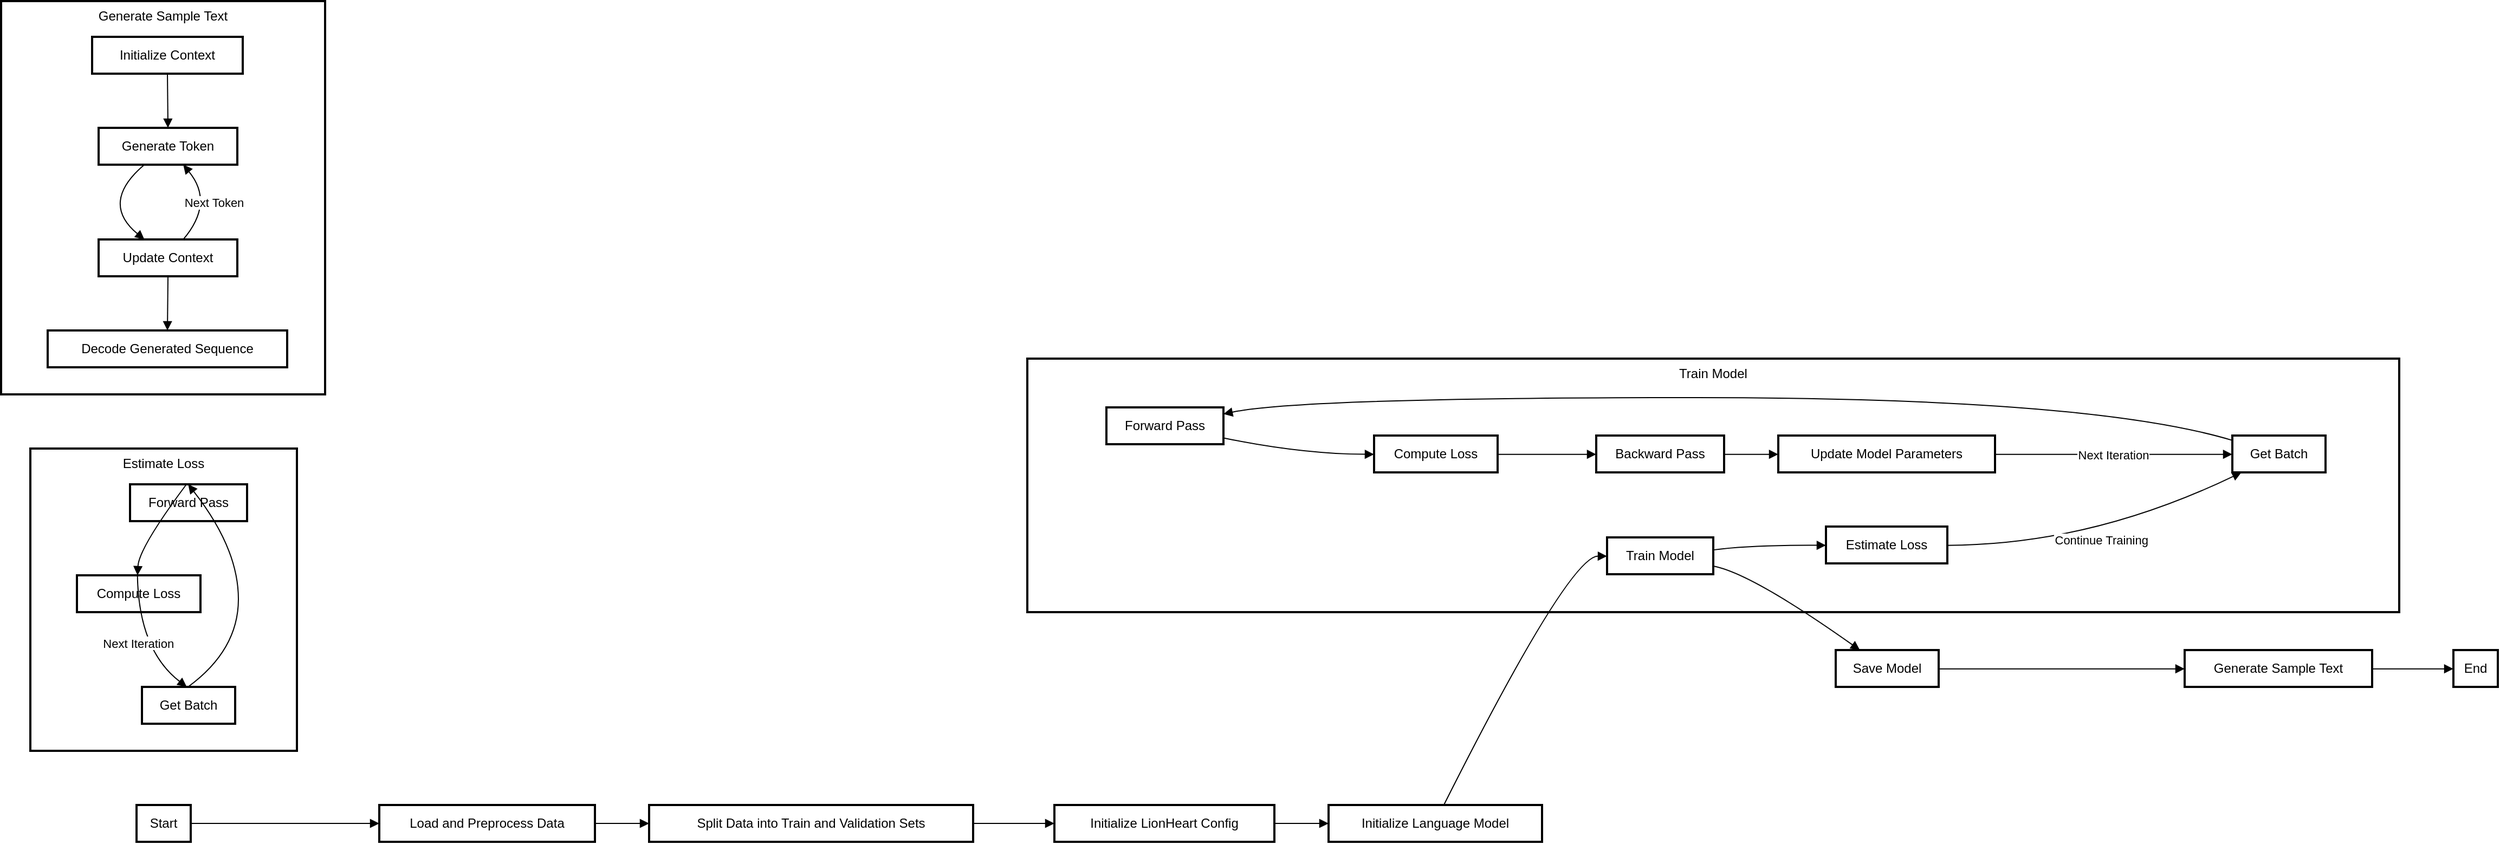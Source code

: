 <mxfile version="24.6.1" type="device" pages="3">
  <diagram id="2KWoJs11sjGpFvYaniT2" name="tiny_llm_trainer">
    <mxGraphModel dx="1420" dy="840" grid="1" gridSize="10" guides="1" tooltips="1" connect="1" arrows="1" fold="1" page="1" pageScale="1" pageWidth="100" pageHeight="100" math="0" shadow="0">
      <root>
        <mxCell id="0" />
        <mxCell id="1" parent="0" />
        <mxCell id="wBBZ4UBOatjyjH86mCXS-1" value="Generate Sample Text" style="whiteSpace=wrap;strokeWidth=2;verticalAlign=top;" vertex="1" parent="1">
          <mxGeometry x="20" y="20" width="299" height="363" as="geometry" />
        </mxCell>
        <mxCell id="wBBZ4UBOatjyjH86mCXS-2" value="Generate Token" style="whiteSpace=wrap;strokeWidth=2;" vertex="1" parent="wBBZ4UBOatjyjH86mCXS-1">
          <mxGeometry x="90" y="117" width="128" height="34" as="geometry" />
        </mxCell>
        <mxCell id="wBBZ4UBOatjyjH86mCXS-3" value="Initialize Context" style="whiteSpace=wrap;strokeWidth=2;" vertex="1" parent="wBBZ4UBOatjyjH86mCXS-1">
          <mxGeometry x="84" y="33" width="139" height="34" as="geometry" />
        </mxCell>
        <mxCell id="wBBZ4UBOatjyjH86mCXS-4" value="Update Context" style="whiteSpace=wrap;strokeWidth=2;" vertex="1" parent="wBBZ4UBOatjyjH86mCXS-1">
          <mxGeometry x="90" y="220" width="128" height="34" as="geometry" />
        </mxCell>
        <mxCell id="wBBZ4UBOatjyjH86mCXS-5" value="Decode Generated Sequence" style="whiteSpace=wrap;strokeWidth=2;" vertex="1" parent="wBBZ4UBOatjyjH86mCXS-1">
          <mxGeometry x="43" y="304" width="221" height="34" as="geometry" />
        </mxCell>
        <mxCell id="wBBZ4UBOatjyjH86mCXS-6" value="" style="curved=1;startArrow=none;endArrow=block;exitX=0.5;exitY=1;entryX=0.5;entryY=0;rounded=0;" edge="1" parent="wBBZ4UBOatjyjH86mCXS-1" source="wBBZ4UBOatjyjH86mCXS-3" target="wBBZ4UBOatjyjH86mCXS-2">
          <mxGeometry relative="1" as="geometry">
            <Array as="points" />
          </mxGeometry>
        </mxCell>
        <mxCell id="wBBZ4UBOatjyjH86mCXS-7" value="" style="curved=1;startArrow=none;endArrow=block;exitX=0.33;exitY=1;entryX=0.33;entryY=0;rounded=0;" edge="1" parent="wBBZ4UBOatjyjH86mCXS-1" source="wBBZ4UBOatjyjH86mCXS-2" target="wBBZ4UBOatjyjH86mCXS-4">
          <mxGeometry relative="1" as="geometry">
            <Array as="points">
              <mxPoint x="91" y="186" />
            </Array>
          </mxGeometry>
        </mxCell>
        <mxCell id="wBBZ4UBOatjyjH86mCXS-8" value="Next Token" style="curved=1;startArrow=none;endArrow=block;exitX=0.61;exitY=0;entryX=0.61;entryY=1;rounded=0;" edge="1" parent="wBBZ4UBOatjyjH86mCXS-1" source="wBBZ4UBOatjyjH86mCXS-4" target="wBBZ4UBOatjyjH86mCXS-2">
          <mxGeometry relative="1" as="geometry">
            <Array as="points">
              <mxPoint x="197" y="186" />
            </Array>
          </mxGeometry>
        </mxCell>
        <mxCell id="wBBZ4UBOatjyjH86mCXS-9" value="" style="curved=1;startArrow=none;endArrow=block;exitX=0.5;exitY=1;entryX=0.5;entryY=0;rounded=0;" edge="1" parent="wBBZ4UBOatjyjH86mCXS-1" source="wBBZ4UBOatjyjH86mCXS-4" target="wBBZ4UBOatjyjH86mCXS-5">
          <mxGeometry relative="1" as="geometry">
            <Array as="points" />
          </mxGeometry>
        </mxCell>
        <mxCell id="wBBZ4UBOatjyjH86mCXS-10" value="Estimate Loss" style="whiteSpace=wrap;strokeWidth=2;verticalAlign=top;" vertex="1" parent="1">
          <mxGeometry x="47" y="433" width="246" height="279" as="geometry" />
        </mxCell>
        <mxCell id="wBBZ4UBOatjyjH86mCXS-11" value="Forward Pass" style="whiteSpace=wrap;strokeWidth=2;" vertex="1" parent="wBBZ4UBOatjyjH86mCXS-10">
          <mxGeometry x="92" y="33" width="108" height="34" as="geometry" />
        </mxCell>
        <mxCell id="wBBZ4UBOatjyjH86mCXS-12" value="Get Batch" style="whiteSpace=wrap;strokeWidth=2;" vertex="1" parent="wBBZ4UBOatjyjH86mCXS-10">
          <mxGeometry x="103" y="220" width="86" height="34" as="geometry" />
        </mxCell>
        <mxCell id="wBBZ4UBOatjyjH86mCXS-13" value="Compute Loss" style="whiteSpace=wrap;strokeWidth=2;" vertex="1" parent="wBBZ4UBOatjyjH86mCXS-10">
          <mxGeometry x="43" y="117" width="114" height="34" as="geometry" />
        </mxCell>
        <mxCell id="wBBZ4UBOatjyjH86mCXS-14" value="" style="curved=1;startArrow=none;endArrow=block;exitX=0.36;exitY=-12.15;entryX=0.42;entryY=-11.15;rounded=0;" edge="1" parent="wBBZ4UBOatjyjH86mCXS-10" source="wBBZ4UBOatjyjH86mCXS-12" target="wBBZ4UBOatjyjH86mCXS-11">
          <mxGeometry relative="1" as="geometry">
            <Array as="points">
              <mxPoint x="192" y="186" />
              <mxPoint x="192" y="92" />
            </Array>
          </mxGeometry>
        </mxCell>
        <mxCell id="wBBZ4UBOatjyjH86mCXS-15" value="" style="curved=1;startArrow=none;endArrow=block;exitX=0.08;exitY=-11.15;entryX=0.26;entryY=-12.15;rounded=0;" edge="1" parent="wBBZ4UBOatjyjH86mCXS-10" source="wBBZ4UBOatjyjH86mCXS-11" target="wBBZ4UBOatjyjH86mCXS-13">
          <mxGeometry relative="1" as="geometry">
            <Array as="points">
              <mxPoint x="100" y="92" />
            </Array>
          </mxGeometry>
        </mxCell>
        <mxCell id="wBBZ4UBOatjyjH86mCXS-16" value="Next Iteration" style="curved=1;startArrow=none;endArrow=block;exitX=0.26;exitY=-11.15;entryX=0.01;entryY=-12.15;rounded=0;" edge="1" parent="wBBZ4UBOatjyjH86mCXS-10" source="wBBZ4UBOatjyjH86mCXS-13" target="wBBZ4UBOatjyjH86mCXS-12">
          <mxGeometry relative="1" as="geometry">
            <Array as="points">
              <mxPoint x="100" y="186" />
            </Array>
          </mxGeometry>
        </mxCell>
        <mxCell id="wBBZ4UBOatjyjH86mCXS-17" value="Train Model" style="whiteSpace=wrap;strokeWidth=2;verticalAlign=top;" vertex="1" parent="1">
          <mxGeometry x="967" y="350" width="1266" height="234" as="geometry" />
        </mxCell>
        <mxCell id="wBBZ4UBOatjyjH86mCXS-18" value="Forward Pass" style="whiteSpace=wrap;strokeWidth=2;" vertex="1" parent="1">
          <mxGeometry x="1040" y="395" width="108" height="34" as="geometry" />
        </mxCell>
        <mxCell id="wBBZ4UBOatjyjH86mCXS-19" value="Get Batch" style="whiteSpace=wrap;strokeWidth=2;" vertex="1" parent="1">
          <mxGeometry x="2079" y="421" width="86" height="34" as="geometry" />
        </mxCell>
        <mxCell id="wBBZ4UBOatjyjH86mCXS-20" value="Compute Loss" style="whiteSpace=wrap;strokeWidth=2;" vertex="1" parent="1">
          <mxGeometry x="1287" y="421" width="114" height="34" as="geometry" />
        </mxCell>
        <mxCell id="wBBZ4UBOatjyjH86mCXS-21" value="Backward Pass" style="whiteSpace=wrap;strokeWidth=2;" vertex="1" parent="1">
          <mxGeometry x="1492" y="421" width="118" height="34" as="geometry" />
        </mxCell>
        <mxCell id="wBBZ4UBOatjyjH86mCXS-22" value="Update Model Parameters" style="whiteSpace=wrap;strokeWidth=2;" vertex="1" parent="1">
          <mxGeometry x="1660" y="421" width="200" height="34" as="geometry" />
        </mxCell>
        <mxCell id="wBBZ4UBOatjyjH86mCXS-23" value="Estimate Loss" style="whiteSpace=wrap;strokeWidth=2;" vertex="1" parent="1">
          <mxGeometry x="1704" y="505" width="112" height="34" as="geometry" />
        </mxCell>
        <mxCell id="wBBZ4UBOatjyjH86mCXS-24" value="Train Model" style="whiteSpace=wrap;strokeWidth=2;" vertex="1" parent="1">
          <mxGeometry x="1502" y="515" width="98" height="34" as="geometry" />
        </mxCell>
        <mxCell id="wBBZ4UBOatjyjH86mCXS-25" value="Start" style="whiteSpace=wrap;strokeWidth=2;" vertex="1" parent="1">
          <mxGeometry x="145" y="762" width="50" height="34" as="geometry" />
        </mxCell>
        <mxCell id="wBBZ4UBOatjyjH86mCXS-26" value="Load and Preprocess Data" style="whiteSpace=wrap;strokeWidth=2;" vertex="1" parent="1">
          <mxGeometry x="369" y="762" width="199" height="34" as="geometry" />
        </mxCell>
        <mxCell id="wBBZ4UBOatjyjH86mCXS-27" value="Split Data into Train and Validation Sets" style="whiteSpace=wrap;strokeWidth=2;" vertex="1" parent="1">
          <mxGeometry x="618" y="762" width="299" height="34" as="geometry" />
        </mxCell>
        <mxCell id="wBBZ4UBOatjyjH86mCXS-28" value="Initialize LionHeart Config" style="whiteSpace=wrap;strokeWidth=2;" vertex="1" parent="1">
          <mxGeometry x="992" y="762" width="203" height="34" as="geometry" />
        </mxCell>
        <mxCell id="wBBZ4UBOatjyjH86mCXS-29" value="Initialize Language Model" style="whiteSpace=wrap;strokeWidth=2;" vertex="1" parent="1">
          <mxGeometry x="1245" y="762" width="197" height="34" as="geometry" />
        </mxCell>
        <mxCell id="wBBZ4UBOatjyjH86mCXS-30" value="Save Model" style="whiteSpace=wrap;strokeWidth=2;" vertex="1" parent="1">
          <mxGeometry x="1713" y="619" width="95" height="34" as="geometry" />
        </mxCell>
        <mxCell id="wBBZ4UBOatjyjH86mCXS-31" value="Generate Sample Text" style="whiteSpace=wrap;strokeWidth=2;" vertex="1" parent="1">
          <mxGeometry x="2035" y="619" width="173" height="34" as="geometry" />
        </mxCell>
        <mxCell id="wBBZ4UBOatjyjH86mCXS-32" value="End" style="whiteSpace=wrap;strokeWidth=2;" vertex="1" parent="1">
          <mxGeometry x="2283" y="619" width="41" height="34" as="geometry" />
        </mxCell>
        <mxCell id="wBBZ4UBOatjyjH86mCXS-33" value="" style="curved=1;startArrow=none;endArrow=block;exitX=0.99;exitY=0.5;entryX=0;entryY=0.5;rounded=0;" edge="1" parent="1" source="wBBZ4UBOatjyjH86mCXS-25" target="wBBZ4UBOatjyjH86mCXS-26">
          <mxGeometry relative="1" as="geometry">
            <Array as="points" />
          </mxGeometry>
        </mxCell>
        <mxCell id="wBBZ4UBOatjyjH86mCXS-34" value="" style="curved=1;startArrow=none;endArrow=block;exitX=1;exitY=0.5;entryX=0;entryY=0.5;rounded=0;" edge="1" parent="1" source="wBBZ4UBOatjyjH86mCXS-26" target="wBBZ4UBOatjyjH86mCXS-27">
          <mxGeometry relative="1" as="geometry">
            <Array as="points" />
          </mxGeometry>
        </mxCell>
        <mxCell id="wBBZ4UBOatjyjH86mCXS-35" value="" style="curved=1;startArrow=none;endArrow=block;exitX=1;exitY=0.5;entryX=0;entryY=0.5;rounded=0;" edge="1" parent="1" source="wBBZ4UBOatjyjH86mCXS-27" target="wBBZ4UBOatjyjH86mCXS-28">
          <mxGeometry relative="1" as="geometry">
            <Array as="points" />
          </mxGeometry>
        </mxCell>
        <mxCell id="wBBZ4UBOatjyjH86mCXS-36" value="" style="curved=1;startArrow=none;endArrow=block;exitX=1;exitY=0.5;entryX=0;entryY=0.5;rounded=0;" edge="1" parent="1" source="wBBZ4UBOatjyjH86mCXS-28" target="wBBZ4UBOatjyjH86mCXS-29">
          <mxGeometry relative="1" as="geometry">
            <Array as="points" />
          </mxGeometry>
        </mxCell>
        <mxCell id="wBBZ4UBOatjyjH86mCXS-37" value="" style="curved=1;startArrow=none;endArrow=block;exitX=0.54;exitY=0;entryX=0;entryY=0.51;rounded=0;" edge="1" parent="1" source="wBBZ4UBOatjyjH86mCXS-29" target="wBBZ4UBOatjyjH86mCXS-24">
          <mxGeometry relative="1" as="geometry">
            <Array as="points">
              <mxPoint x="1467" y="532" />
            </Array>
          </mxGeometry>
        </mxCell>
        <mxCell id="wBBZ4UBOatjyjH86mCXS-38" value="" style="curved=1;startArrow=none;endArrow=block;exitX=1;exitY=0.78;entryX=0.24;entryY=0.01;rounded=0;" edge="1" parent="1" source="wBBZ4UBOatjyjH86mCXS-24" target="wBBZ4UBOatjyjH86mCXS-30">
          <mxGeometry relative="1" as="geometry">
            <Array as="points">
              <mxPoint x="1635" y="548" />
            </Array>
          </mxGeometry>
        </mxCell>
        <mxCell id="wBBZ4UBOatjyjH86mCXS-39" value="" style="curved=1;startArrow=none;endArrow=block;exitX=0.99;exitY=0.51;entryX=0;entryY=0.51;rounded=0;" edge="1" parent="1" source="wBBZ4UBOatjyjH86mCXS-30" target="wBBZ4UBOatjyjH86mCXS-31">
          <mxGeometry relative="1" as="geometry">
            <Array as="points" />
          </mxGeometry>
        </mxCell>
        <mxCell id="wBBZ4UBOatjyjH86mCXS-40" value="" style="curved=1;startArrow=none;endArrow=block;exitX=1;exitY=0.51;entryX=0.01;entryY=0.51;rounded=0;" edge="1" parent="1" source="wBBZ4UBOatjyjH86mCXS-31" target="wBBZ4UBOatjyjH86mCXS-32">
          <mxGeometry relative="1" as="geometry">
            <Array as="points" />
          </mxGeometry>
        </mxCell>
        <mxCell id="wBBZ4UBOatjyjH86mCXS-41" value="" style="curved=1;startArrow=none;endArrow=block;exitX=0;exitY=0.13;entryX=1;entryY=0.18;rounded=0;" edge="1" parent="1" source="wBBZ4UBOatjyjH86mCXS-19" target="wBBZ4UBOatjyjH86mCXS-18">
          <mxGeometry relative="1" as="geometry">
            <Array as="points">
              <mxPoint x="1948" y="386" />
              <mxPoint x="1220" y="386" />
            </Array>
          </mxGeometry>
        </mxCell>
        <mxCell id="wBBZ4UBOatjyjH86mCXS-42" value="" style="curved=1;startArrow=none;endArrow=block;exitX=1;exitY=0.83;entryX=0;entryY=0.51;rounded=0;" edge="1" parent="1" source="wBBZ4UBOatjyjH86mCXS-18" target="wBBZ4UBOatjyjH86mCXS-20">
          <mxGeometry relative="1" as="geometry">
            <Array as="points">
              <mxPoint x="1220" y="438" />
            </Array>
          </mxGeometry>
        </mxCell>
        <mxCell id="wBBZ4UBOatjyjH86mCXS-43" value="" style="curved=1;startArrow=none;endArrow=block;exitX=0.99;exitY=0.51;entryX=0;entryY=0.51;rounded=0;" edge="1" parent="1" source="wBBZ4UBOatjyjH86mCXS-20" target="wBBZ4UBOatjyjH86mCXS-21">
          <mxGeometry relative="1" as="geometry">
            <Array as="points" />
          </mxGeometry>
        </mxCell>
        <mxCell id="wBBZ4UBOatjyjH86mCXS-44" value="" style="curved=1;startArrow=none;endArrow=block;exitX=1;exitY=0.51;entryX=0;entryY=0.51;rounded=0;" edge="1" parent="1" source="wBBZ4UBOatjyjH86mCXS-21" target="wBBZ4UBOatjyjH86mCXS-22">
          <mxGeometry relative="1" as="geometry">
            <Array as="points" />
          </mxGeometry>
        </mxCell>
        <mxCell id="wBBZ4UBOatjyjH86mCXS-45" value="Next Iteration" style="curved=1;startArrow=none;endArrow=block;exitX=1;exitY=0.51;entryX=0;entryY=0.51;rounded=0;" edge="1" parent="1" source="wBBZ4UBOatjyjH86mCXS-22" target="wBBZ4UBOatjyjH86mCXS-19">
          <mxGeometry relative="1" as="geometry">
            <Array as="points" />
          </mxGeometry>
        </mxCell>
        <mxCell id="wBBZ4UBOatjyjH86mCXS-46" value="" style="curved=1;startArrow=none;endArrow=block;exitX=1;exitY=0.34;entryX=0;entryY=0.51;rounded=0;" edge="1" parent="1" source="wBBZ4UBOatjyjH86mCXS-24" target="wBBZ4UBOatjyjH86mCXS-23">
          <mxGeometry relative="1" as="geometry">
            <Array as="points">
              <mxPoint x="1635" y="522" />
            </Array>
          </mxGeometry>
        </mxCell>
        <mxCell id="wBBZ4UBOatjyjH86mCXS-47" value="Continue Training" style="curved=1;startArrow=none;endArrow=block;exitX=1;exitY=0.51;entryX=0.09;entryY=1.01;rounded=0;" edge="1" parent="1" source="wBBZ4UBOatjyjH86mCXS-23" target="wBBZ4UBOatjyjH86mCXS-19">
          <mxGeometry relative="1" as="geometry">
            <Array as="points">
              <mxPoint x="1948" y="522" />
            </Array>
          </mxGeometry>
        </mxCell>
      </root>
    </mxGraphModel>
  </diagram>
  <diagram id="UEG-P-BjOtfWKQ76-0St" name="tiny_llm_trainer_vqa">
    <mxGraphModel dx="1420" dy="840" grid="1" gridSize="10" guides="1" tooltips="1" connect="1" arrows="1" fold="1" page="1" pageScale="1" pageWidth="100" pageHeight="100" math="0" shadow="0">
      <root>
        <mxCell id="0" />
        <mxCell id="1" parent="0" />
        <mxCell id="aWTPtF0Ug_By7b4ZYSf--1" value="Evaluate" style="whiteSpace=wrap;strokeWidth=2;verticalAlign=top;" vertex="1" parent="1">
          <mxGeometry x="20" y="20" width="291" height="195" as="geometry" />
        </mxCell>
        <mxCell id="aWTPtF0Ug_By7b4ZYSf--2" value="Compute Loss and Accuracy" style="whiteSpace=wrap;strokeWidth=2;" vertex="1" parent="aWTPtF0Ug_By7b4ZYSf--1">
          <mxGeometry x="43" y="33" width="213" height="34" as="geometry" />
        </mxCell>
        <mxCell id="aWTPtF0Ug_By7b4ZYSf--3" value="Process Batch" style="whiteSpace=wrap;strokeWidth=2;" vertex="1" parent="aWTPtF0Ug_By7b4ZYSf--1">
          <mxGeometry x="93" y="136" width="113" height="34" as="geometry" />
        </mxCell>
        <mxCell id="aWTPtF0Ug_By7b4ZYSf--4" value="" style="curved=1;startArrow=none;endArrow=block;exitX=0.68;exitY=0;entryX=0.59;entryY=1;rounded=0;" edge="1" parent="aWTPtF0Ug_By7b4ZYSf--1" source="aWTPtF0Ug_By7b4ZYSf--3" target="aWTPtF0Ug_By7b4ZYSf--2">
          <mxGeometry relative="1" as="geometry">
            <Array as="points">
              <mxPoint x="210" y="102" />
            </Array>
          </mxGeometry>
        </mxCell>
        <mxCell id="aWTPtF0Ug_By7b4ZYSf--5" value="Next Batch" style="curved=1;startArrow=none;endArrow=block;exitX=0.44;exitY=1;entryX=0.38;entryY=0;rounded=0;" edge="1" parent="aWTPtF0Ug_By7b4ZYSf--1" source="aWTPtF0Ug_By7b4ZYSf--2" target="aWTPtF0Ug_By7b4ZYSf--3">
          <mxGeometry relative="1" as="geometry">
            <Array as="points">
              <mxPoint x="108" y="102" />
            </Array>
          </mxGeometry>
        </mxCell>
        <mxCell id="aWTPtF0Ug_By7b4ZYSf--6" value="Train Epoch" style="whiteSpace=wrap;strokeWidth=2;verticalAlign=top;" vertex="1" parent="1">
          <mxGeometry x="38" y="265" width="255" height="363" as="geometry" />
        </mxCell>
        <mxCell id="aWTPtF0Ug_By7b4ZYSf--7" value="Compute Loss" style="whiteSpace=wrap;strokeWidth=2;" vertex="1" parent="aWTPtF0Ug_By7b4ZYSf--6">
          <mxGeometry x="94" y="33" width="114" height="34" as="geometry" />
        </mxCell>
        <mxCell id="aWTPtF0Ug_By7b4ZYSf--8" value="Process Batch" style="whiteSpace=wrap;strokeWidth=2;" vertex="1" parent="aWTPtF0Ug_By7b4ZYSf--6">
          <mxGeometry x="95" y="304" width="113" height="34" as="geometry" />
        </mxCell>
        <mxCell id="aWTPtF0Ug_By7b4ZYSf--9" value="Backpropagate" style="whiteSpace=wrap;strokeWidth=2;" vertex="1" parent="aWTPtF0Ug_By7b4ZYSf--6">
          <mxGeometry x="43" y="117" width="121" height="34" as="geometry" />
        </mxCell>
        <mxCell id="aWTPtF0Ug_By7b4ZYSf--10" value="Update Model" style="whiteSpace=wrap;strokeWidth=2;" vertex="1" parent="aWTPtF0Ug_By7b4ZYSf--6">
          <mxGeometry x="47" y="201" width="114" height="34" as="geometry" />
        </mxCell>
        <mxCell id="aWTPtF0Ug_By7b4ZYSf--11" value="" style="curved=1;startArrow=none;endArrow=block;exitX=0.48;exitY=-7.21;entryX=0.51;entryY=-6.21;rounded=0;" edge="1" parent="aWTPtF0Ug_By7b4ZYSf--6" source="aWTPtF0Ug_By7b4ZYSf--8" target="aWTPtF0Ug_By7b4ZYSf--7">
          <mxGeometry relative="1" as="geometry">
            <Array as="points">
              <mxPoint x="199" y="270" />
              <mxPoint x="199" y="92" />
            </Array>
          </mxGeometry>
        </mxCell>
        <mxCell id="aWTPtF0Ug_By7b4ZYSf--12" value="" style="curved=1;startArrow=none;endArrow=block;exitX=0.17;exitY=-6.21;entryX=0.35;entryY=-7.21;rounded=0;" edge="1" parent="aWTPtF0Ug_By7b4ZYSf--6" source="aWTPtF0Ug_By7b4ZYSf--7" target="aWTPtF0Ug_By7b4ZYSf--9">
          <mxGeometry relative="1" as="geometry">
            <Array as="points">
              <mxPoint x="104" y="92" />
            </Array>
          </mxGeometry>
        </mxCell>
        <mxCell id="aWTPtF0Ug_By7b4ZYSf--13" value="" style="curved=1;startArrow=none;endArrow=block;exitX=0.35;exitY=-6.21;entryX=0.34;entryY=-7.21;rounded=0;" edge="1" parent="aWTPtF0Ug_By7b4ZYSf--6" source="aWTPtF0Ug_By7b4ZYSf--9" target="aWTPtF0Ug_By7b4ZYSf--10">
          <mxGeometry relative="1" as="geometry">
            <Array as="points" />
          </mxGeometry>
        </mxCell>
        <mxCell id="aWTPtF0Ug_By7b4ZYSf--14" value="Next Batch" style="curved=1;startArrow=none;endArrow=block;exitX=0.34;exitY=-6.21;entryX=0.2;entryY=-7.21;rounded=0;" edge="1" parent="aWTPtF0Ug_By7b4ZYSf--6" source="aWTPtF0Ug_By7b4ZYSf--10" target="aWTPtF0Ug_By7b4ZYSf--8">
          <mxGeometry relative="1" as="geometry">
            <Array as="points">
              <mxPoint x="104" y="270" />
            </Array>
          </mxGeometry>
        </mxCell>
        <mxCell id="aWTPtF0Ug_By7b4ZYSf--15" value="Train VQA Model" style="whiteSpace=wrap;strokeWidth=2;verticalAlign=top;" vertex="1" parent="1">
          <mxGeometry x="903" y="747" width="1288" height="181" as="geometry" />
        </mxCell>
        <mxCell id="aWTPtF0Ug_By7b4ZYSf--16" value="Train Epoch" style="whiteSpace=wrap;strokeWidth=2;" vertex="1" parent="1">
          <mxGeometry x="1010" y="834" width="98" height="34" as="geometry" />
        </mxCell>
        <mxCell id="aWTPtF0Ug_By7b4ZYSf--17" value="Train VQA Model" style="whiteSpace=wrap;strokeWidth=2;" vertex="1" parent="1">
          <mxGeometry x="2035" y="809" width="131" height="34" as="geometry" />
        </mxCell>
        <mxCell id="aWTPtF0Ug_By7b4ZYSf--18" value="Evaluate" style="whiteSpace=wrap;strokeWidth=2;" vertex="1" parent="1">
          <mxGeometry x="1279" y="782" width="77" height="34" as="geometry" />
        </mxCell>
        <mxCell id="aWTPtF0Ug_By7b4ZYSf--19" value="Update Learning Rate" style="whiteSpace=wrap;strokeWidth=2;" vertex="1" parent="1">
          <mxGeometry x="1510" y="782" width="171" height="34" as="geometry" />
        </mxCell>
        <mxCell id="aWTPtF0Ug_By7b4ZYSf--20" value="Check Early Stopping" style="whiteSpace=wrap;strokeWidth=2;" vertex="1" parent="1">
          <mxGeometry x="1759" y="808" width="165" height="34" as="geometry" />
        </mxCell>
        <mxCell id="aWTPtF0Ug_By7b4ZYSf--21" value="Start" style="whiteSpace=wrap;strokeWidth=2;" vertex="1" parent="1">
          <mxGeometry x="140" y="678" width="50" height="34" as="geometry" />
        </mxCell>
        <mxCell id="aWTPtF0Ug_By7b4ZYSf--22" value="Build Vocabulary" style="whiteSpace=wrap;strokeWidth=2;" vertex="1" parent="1">
          <mxGeometry x="361" y="678" width="134" height="34" as="geometry" />
        </mxCell>
        <mxCell id="aWTPtF0Ug_By7b4ZYSf--23" value="Load Datasets" style="whiteSpace=wrap;strokeWidth=2;" vertex="1" parent="1">
          <mxGeometry x="545" y="678" width="115" height="34" as="geometry" />
        </mxCell>
        <mxCell id="aWTPtF0Ug_By7b4ZYSf--24" value="Combine Datasets" style="whiteSpace=wrap;strokeWidth=2;" vertex="1" parent="1">
          <mxGeometry x="710" y="678" width="143" height="34" as="geometry" />
        </mxCell>
        <mxCell id="aWTPtF0Ug_By7b4ZYSf--25" value="Split into Train and Validation Sets" style="whiteSpace=wrap;strokeWidth=2;" vertex="1" parent="1">
          <mxGeometry x="928" y="678" width="261" height="34" as="geometry" />
        </mxCell>
        <mxCell id="aWTPtF0Ug_By7b4ZYSf--26" value="Create DataLoaders" style="whiteSpace=wrap;strokeWidth=2;" vertex="1" parent="1">
          <mxGeometry x="1239" y="678" width="156" height="34" as="geometry" />
        </mxCell>
        <mxCell id="aWTPtF0Ug_By7b4ZYSf--27" value="Initialize VQA Model" style="whiteSpace=wrap;strokeWidth=2;" vertex="1" parent="1">
          <mxGeometry x="1516" y="678" width="158" height="34" as="geometry" />
        </mxCell>
        <mxCell id="aWTPtF0Ug_By7b4ZYSf--28" value="Set up Training Configuration" style="whiteSpace=wrap;strokeWidth=2;" vertex="1" parent="1">
          <mxGeometry x="1730" y="678" width="223" height="34" as="geometry" />
        </mxCell>
        <mxCell id="aWTPtF0Ug_By7b4ZYSf--29" value="Save Best Model" style="whiteSpace=wrap;strokeWidth=2;" vertex="1" parent="1">
          <mxGeometry x="2241" y="809" width="130" height="34" as="geometry" />
        </mxCell>
        <mxCell id="aWTPtF0Ug_By7b4ZYSf--30" value="Save Training History" style="whiteSpace=wrap;strokeWidth=2;" vertex="1" parent="1">
          <mxGeometry x="2422" y="809" width="164" height="34" as="geometry" />
        </mxCell>
        <mxCell id="aWTPtF0Ug_By7b4ZYSf--31" value="End" style="whiteSpace=wrap;strokeWidth=2;" vertex="1" parent="1">
          <mxGeometry x="2636" y="809" width="41" height="34" as="geometry" />
        </mxCell>
        <mxCell id="aWTPtF0Ug_By7b4ZYSf--32" value="" style="curved=1;startArrow=none;endArrow=block;exitX=1.01;exitY=0.5;entryX=0;entryY=0.5;rounded=0;" edge="1" parent="1" source="aWTPtF0Ug_By7b4ZYSf--21" target="aWTPtF0Ug_By7b4ZYSf--22">
          <mxGeometry relative="1" as="geometry">
            <Array as="points" />
          </mxGeometry>
        </mxCell>
        <mxCell id="aWTPtF0Ug_By7b4ZYSf--33" value="" style="curved=1;startArrow=none;endArrow=block;exitX=1;exitY=0.5;entryX=0;entryY=0.5;rounded=0;" edge="1" parent="1" source="aWTPtF0Ug_By7b4ZYSf--22" target="aWTPtF0Ug_By7b4ZYSf--23">
          <mxGeometry relative="1" as="geometry">
            <Array as="points" />
          </mxGeometry>
        </mxCell>
        <mxCell id="aWTPtF0Ug_By7b4ZYSf--34" value="" style="curved=1;startArrow=none;endArrow=block;exitX=1;exitY=0.5;entryX=0;entryY=0.5;rounded=0;" edge="1" parent="1" source="aWTPtF0Ug_By7b4ZYSf--23" target="aWTPtF0Ug_By7b4ZYSf--24">
          <mxGeometry relative="1" as="geometry">
            <Array as="points" />
          </mxGeometry>
        </mxCell>
        <mxCell id="aWTPtF0Ug_By7b4ZYSf--35" value="" style="curved=1;startArrow=none;endArrow=block;exitX=1;exitY=0.5;entryX=0;entryY=0.5;rounded=0;" edge="1" parent="1" source="aWTPtF0Ug_By7b4ZYSf--24" target="aWTPtF0Ug_By7b4ZYSf--25">
          <mxGeometry relative="1" as="geometry">
            <Array as="points" />
          </mxGeometry>
        </mxCell>
        <mxCell id="aWTPtF0Ug_By7b4ZYSf--36" value="" style="curved=1;startArrow=none;endArrow=block;exitX=1;exitY=0.5;entryX=0;entryY=0.5;rounded=0;" edge="1" parent="1" source="aWTPtF0Ug_By7b4ZYSf--25" target="aWTPtF0Ug_By7b4ZYSf--26">
          <mxGeometry relative="1" as="geometry">
            <Array as="points" />
          </mxGeometry>
        </mxCell>
        <mxCell id="aWTPtF0Ug_By7b4ZYSf--37" value="" style="curved=1;startArrow=none;endArrow=block;exitX=1;exitY=0.5;entryX=0;entryY=0.5;rounded=0;" edge="1" parent="1" source="aWTPtF0Ug_By7b4ZYSf--26" target="aWTPtF0Ug_By7b4ZYSf--27">
          <mxGeometry relative="1" as="geometry">
            <Array as="points" />
          </mxGeometry>
        </mxCell>
        <mxCell id="aWTPtF0Ug_By7b4ZYSf--38" value="" style="curved=1;startArrow=none;endArrow=block;exitX=1;exitY=0.5;entryX=0;entryY=0.5;rounded=0;" edge="1" parent="1" source="aWTPtF0Ug_By7b4ZYSf--27" target="aWTPtF0Ug_By7b4ZYSf--28">
          <mxGeometry relative="1" as="geometry">
            <Array as="points" />
          </mxGeometry>
        </mxCell>
        <mxCell id="aWTPtF0Ug_By7b4ZYSf--39" value="" style="curved=1;startArrow=none;endArrow=block;exitX=0.66;exitY=1;entryX=0.26;entryY=0.01;rounded=0;" edge="1" parent="1" source="aWTPtF0Ug_By7b4ZYSf--28" target="aWTPtF0Ug_By7b4ZYSf--17">
          <mxGeometry relative="1" as="geometry">
            <Array as="points">
              <mxPoint x="1994" y="768" />
            </Array>
          </mxGeometry>
        </mxCell>
        <mxCell id="aWTPtF0Ug_By7b4ZYSf--40" value="" style="curved=1;startArrow=none;endArrow=block;exitX=1;exitY=0.51;entryX=0;entryY=0.51;rounded=0;" edge="1" parent="1" source="aWTPtF0Ug_By7b4ZYSf--17" target="aWTPtF0Ug_By7b4ZYSf--29">
          <mxGeometry relative="1" as="geometry">
            <Array as="points" />
          </mxGeometry>
        </mxCell>
        <mxCell id="aWTPtF0Ug_By7b4ZYSf--41" value="" style="curved=1;startArrow=none;endArrow=block;exitX=1;exitY=0.51;entryX=0;entryY=0.51;rounded=0;" edge="1" parent="1" source="aWTPtF0Ug_By7b4ZYSf--29" target="aWTPtF0Ug_By7b4ZYSf--30">
          <mxGeometry relative="1" as="geometry">
            <Array as="points" />
          </mxGeometry>
        </mxCell>
        <mxCell id="aWTPtF0Ug_By7b4ZYSf--42" value="" style="curved=1;startArrow=none;endArrow=block;exitX=1;exitY=0.51;entryX=0;entryY=0.51;rounded=0;" edge="1" parent="1" source="aWTPtF0Ug_By7b4ZYSf--30" target="aWTPtF0Ug_By7b4ZYSf--31">
          <mxGeometry relative="1" as="geometry">
            <Array as="points" />
          </mxGeometry>
        </mxCell>
        <mxCell id="aWTPtF0Ug_By7b4ZYSf--43" value="" style="curved=1;startArrow=none;endArrow=block;exitX=0.29;exitY=1.01;entryX=1;entryY=0.88;rounded=0;" edge="1" parent="1" source="aWTPtF0Ug_By7b4ZYSf--17" target="aWTPtF0Ug_By7b4ZYSf--16">
          <mxGeometry relative="1" as="geometry">
            <Array as="points">
              <mxPoint x="1994" y="892" />
              <mxPoint x="1214" y="892" />
            </Array>
          </mxGeometry>
        </mxCell>
        <mxCell id="aWTPtF0Ug_By7b4ZYSf--44" value="" style="curved=1;startArrow=none;endArrow=block;exitX=1;exitY=0.02;entryX=0;entryY=0.5;rounded=0;" edge="1" parent="1" source="aWTPtF0Ug_By7b4ZYSf--16" target="aWTPtF0Ug_By7b4ZYSf--18">
          <mxGeometry relative="1" as="geometry">
            <Array as="points">
              <mxPoint x="1214" y="799" />
            </Array>
          </mxGeometry>
        </mxCell>
        <mxCell id="aWTPtF0Ug_By7b4ZYSf--45" value="" style="curved=1;startArrow=none;endArrow=block;exitX=1;exitY=0.5;entryX=0;entryY=0.5;rounded=0;" edge="1" parent="1" source="aWTPtF0Ug_By7b4ZYSf--18" target="aWTPtF0Ug_By7b4ZYSf--19">
          <mxGeometry relative="1" as="geometry">
            <Array as="points" />
          </mxGeometry>
        </mxCell>
        <mxCell id="aWTPtF0Ug_By7b4ZYSf--46" value="" style="curved=1;startArrow=none;endArrow=block;exitX=1;exitY=0.5;entryX=0;entryY=0.04;rounded=0;" edge="1" parent="1" source="aWTPtF0Ug_By7b4ZYSf--19" target="aWTPtF0Ug_By7b4ZYSf--20">
          <mxGeometry relative="1" as="geometry">
            <Array as="points">
              <mxPoint x="1705" y="799" />
            </Array>
          </mxGeometry>
        </mxCell>
        <mxCell id="aWTPtF0Ug_By7b4ZYSf--47" value="Continue" style="curved=1;startArrow=none;endArrow=block;exitX=0;exitY=0.96;entryX=1;entryY=0.5;rounded=0;" edge="1" parent="1" source="aWTPtF0Ug_By7b4ZYSf--20" target="aWTPtF0Ug_By7b4ZYSf--16">
          <mxGeometry relative="1" as="geometry">
            <Array as="points">
              <mxPoint x="1705" y="851" />
            </Array>
          </mxGeometry>
        </mxCell>
        <mxCell id="aWTPtF0Ug_By7b4ZYSf--48" value="Stop" style="curved=1;startArrow=none;endArrow=block;exitX=1;exitY=0.5;entryX=0;entryY=0.48;rounded=0;" edge="1" parent="1" source="aWTPtF0Ug_By7b4ZYSf--20" target="aWTPtF0Ug_By7b4ZYSf--17">
          <mxGeometry relative="1" as="geometry">
            <Array as="points">
              <mxPoint x="1994" y="825" />
            </Array>
          </mxGeometry>
        </mxCell>
      </root>
    </mxGraphModel>
  </diagram>
  <diagram name="tiny_llm_trainer_cvc" id="dE-BNG0Jtrwjen6QTJKu">
    <mxGraphModel dx="1420" dy="840" grid="1" gridSize="10" guides="1" tooltips="1" connect="1" arrows="1" fold="1" page="1" pageScale="1" pageWidth="100" pageHeight="100" math="0" shadow="0">
      <root>
        <mxCell id="0" />
        <mxCell id="1" parent="0" />
        <mxCell id="6UNrDVOiu8i8gjgRsSAC-1" value="Evaluate" style="whiteSpace=wrap;strokeWidth=2;verticalAlign=top;" vertex="1" parent="1">
          <mxGeometry x="45" y="20" width="205" height="195" as="geometry" />
        </mxCell>
        <mxCell id="6UNrDVOiu8i8gjgRsSAC-2" value="Compute Loss" style="whiteSpace=wrap;strokeWidth=2;" vertex="1" parent="6UNrDVOiu8i8gjgRsSAC-1">
          <mxGeometry x="56" y="33" width="114" height="34" as="geometry" />
        </mxCell>
        <mxCell id="6UNrDVOiu8i8gjgRsSAC-3" value="Process Batch" style="whiteSpace=wrap;strokeWidth=2;" vertex="1" parent="6UNrDVOiu8i8gjgRsSAC-1">
          <mxGeometry x="57" y="136" width="113" height="34" as="geometry" />
        </mxCell>
        <mxCell id="6UNrDVOiu8i8gjgRsSAC-4" value="" style="curved=1;startArrow=none;endArrow=block;exitX=0.38;exitY=0;entryX=0.39;entryY=1;rounded=0;" edge="1" parent="6UNrDVOiu8i8gjgRsSAC-1" source="6UNrDVOiu8i8gjgRsSAC-3" target="6UNrDVOiu8i8gjgRsSAC-2">
          <mxGeometry relative="1" as="geometry">
            <Array as="points">
              <mxPoint x="149" y="102" />
            </Array>
          </mxGeometry>
        </mxCell>
        <mxCell id="6UNrDVOiu8i8gjgRsSAC-5" value="Next Batch" style="curved=1;startArrow=none;endArrow=block;exitX=0.2;exitY=1;entryX=0.19;entryY=0;rounded=0;" edge="1" parent="6UNrDVOiu8i8gjgRsSAC-1" source="6UNrDVOiu8i8gjgRsSAC-2" target="6UNrDVOiu8i8gjgRsSAC-3">
          <mxGeometry relative="1" as="geometry">
            <Array as="points">
              <mxPoint x="84" y="102" />
            </Array>
          </mxGeometry>
        </mxCell>
        <mxCell id="6UNrDVOiu8i8gjgRsSAC-6" value="Train Epoch" style="whiteSpace=wrap;strokeWidth=2;verticalAlign=top;" vertex="1" parent="1">
          <mxGeometry x="20" y="265" width="255" height="363" as="geometry" />
        </mxCell>
        <mxCell id="6UNrDVOiu8i8gjgRsSAC-7" value="Compute Loss" style="whiteSpace=wrap;strokeWidth=2;" vertex="1" parent="6UNrDVOiu8i8gjgRsSAC-6">
          <mxGeometry x="94" y="33" width="114" height="34" as="geometry" />
        </mxCell>
        <mxCell id="6UNrDVOiu8i8gjgRsSAC-8" value="Process Batch" style="whiteSpace=wrap;strokeWidth=2;" vertex="1" parent="6UNrDVOiu8i8gjgRsSAC-6">
          <mxGeometry x="95" y="304" width="113" height="34" as="geometry" />
        </mxCell>
        <mxCell id="6UNrDVOiu8i8gjgRsSAC-9" value="Backpropagate" style="whiteSpace=wrap;strokeWidth=2;" vertex="1" parent="6UNrDVOiu8i8gjgRsSAC-6">
          <mxGeometry x="43" y="117" width="121" height="34" as="geometry" />
        </mxCell>
        <mxCell id="6UNrDVOiu8i8gjgRsSAC-10" value="Update Model" style="whiteSpace=wrap;strokeWidth=2;" vertex="1" parent="6UNrDVOiu8i8gjgRsSAC-6">
          <mxGeometry x="47" y="201" width="114" height="34" as="geometry" />
        </mxCell>
        <mxCell id="6UNrDVOiu8i8gjgRsSAC-11" value="" style="curved=1;startArrow=none;endArrow=block;exitX=0.64;exitY=-7.21;entryX=0.67;entryY=-6.21;rounded=0;" edge="1" parent="6UNrDVOiu8i8gjgRsSAC-6" source="6UNrDVOiu8i8gjgRsSAC-8" target="6UNrDVOiu8i8gjgRsSAC-7">
          <mxGeometry relative="1" as="geometry">
            <Array as="points">
              <mxPoint x="199" y="270" />
              <mxPoint x="199" y="92" />
            </Array>
          </mxGeometry>
        </mxCell>
        <mxCell id="6UNrDVOiu8i8gjgRsSAC-12" value="" style="curved=1;startArrow=none;endArrow=block;exitX=0.33;exitY=-6.21;entryX=0.5;entryY=-7.21;rounded=0;" edge="1" parent="6UNrDVOiu8i8gjgRsSAC-6" source="6UNrDVOiu8i8gjgRsSAC-7" target="6UNrDVOiu8i8gjgRsSAC-9">
          <mxGeometry relative="1" as="geometry">
            <Array as="points">
              <mxPoint x="104" y="92" />
            </Array>
          </mxGeometry>
        </mxCell>
        <mxCell id="6UNrDVOiu8i8gjgRsSAC-13" value="" style="curved=1;startArrow=none;endArrow=block;exitX=0.5;exitY=-6.21;entryX=0.5;entryY=-7.21;rounded=0;" edge="1" parent="6UNrDVOiu8i8gjgRsSAC-6" source="6UNrDVOiu8i8gjgRsSAC-9" target="6UNrDVOiu8i8gjgRsSAC-10">
          <mxGeometry relative="1" as="geometry">
            <Array as="points" />
          </mxGeometry>
        </mxCell>
        <mxCell id="6UNrDVOiu8i8gjgRsSAC-14" value="Next Batch" style="curved=1;startArrow=none;endArrow=block;exitX=0.5;exitY=-6.21;entryX=0.36;entryY=-7.21;rounded=0;" edge="1" parent="6UNrDVOiu8i8gjgRsSAC-6" source="6UNrDVOiu8i8gjgRsSAC-10" target="6UNrDVOiu8i8gjgRsSAC-8">
          <mxGeometry relative="1" as="geometry">
            <Array as="points">
              <mxPoint x="104" y="270" />
            </Array>
          </mxGeometry>
        </mxCell>
        <mxCell id="6UNrDVOiu8i8gjgRsSAC-15" value="Train TTS Model" style="whiteSpace=wrap;strokeWidth=2;verticalAlign=top;" vertex="1" parent="1">
          <mxGeometry x="509" y="747" width="1122" height="181" as="geometry" />
        </mxCell>
        <mxCell id="6UNrDVOiu8i8gjgRsSAC-16" value="Train Epoch" style="whiteSpace=wrap;strokeWidth=2;" vertex="1" parent="1">
          <mxGeometry x="549" y="834" width="98" height="34" as="geometry" />
        </mxCell>
        <mxCell id="6UNrDVOiu8i8gjgRsSAC-17" value="Train TTS Model" style="whiteSpace=wrap;strokeWidth=2;" vertex="1" parent="1">
          <mxGeometry x="1477" y="809" width="128" height="34" as="geometry" />
        </mxCell>
        <mxCell id="6UNrDVOiu8i8gjgRsSAC-18" value="Evaluate" style="whiteSpace=wrap;strokeWidth=2;" vertex="1" parent="1">
          <mxGeometry x="737" y="782" width="77" height="34" as="geometry" />
        </mxCell>
        <mxCell id="6UNrDVOiu8i8gjgRsSAC-19" value="Update Learning Rate" style="whiteSpace=wrap;strokeWidth=2;" vertex="1" parent="1">
          <mxGeometry x="952" y="782" width="171" height="34" as="geometry" />
        </mxCell>
        <mxCell id="6UNrDVOiu8i8gjgRsSAC-20" value="Check Early Stopping" style="whiteSpace=wrap;strokeWidth=2;" vertex="1" parent="1">
          <mxGeometry x="1201" y="808" width="165" height="34" as="geometry" />
        </mxCell>
        <mxCell id="6UNrDVOiu8i8gjgRsSAC-21" value="Start" style="whiteSpace=wrap;strokeWidth=2;" vertex="1" parent="1">
          <mxGeometry x="122" y="678" width="50" height="34" as="geometry" />
        </mxCell>
        <mxCell id="6UNrDVOiu8i8gjgRsSAC-22" value="Build Vocabulary" style="whiteSpace=wrap;strokeWidth=2;" vertex="1" parent="1">
          <mxGeometry x="325" y="678" width="134" height="34" as="geometry" />
        </mxCell>
        <mxCell id="6UNrDVOiu8i8gjgRsSAC-23" value="Create Datasets" style="whiteSpace=wrap;strokeWidth=2;" vertex="1" parent="1">
          <mxGeometry x="534" y="678" width="129" height="34" as="geometry" />
        </mxCell>
        <mxCell id="6UNrDVOiu8i8gjgRsSAC-24" value="Initialize Model" style="whiteSpace=wrap;strokeWidth=2;" vertex="1" parent="1">
          <mxGeometry x="713" y="678" width="125" height="34" as="geometry" />
        </mxCell>
        <mxCell id="6UNrDVOiu8i8gjgRsSAC-25" value="Create DataLoaders" style="whiteSpace=wrap;strokeWidth=2;" vertex="1" parent="1">
          <mxGeometry x="959" y="678" width="156" height="34" as="geometry" />
        </mxCell>
        <mxCell id="6UNrDVOiu8i8gjgRsSAC-26" value="Set up Training Configuration" style="whiteSpace=wrap;strokeWidth=2;" vertex="1" parent="1">
          <mxGeometry x="1172" y="678" width="223" height="34" as="geometry" />
        </mxCell>
        <mxCell id="6UNrDVOiu8i8gjgRsSAC-27" value="Save Best Model" style="whiteSpace=wrap;strokeWidth=2;" vertex="1" parent="1">
          <mxGeometry x="1681" y="809" width="130" height="34" as="geometry" />
        </mxCell>
        <mxCell id="6UNrDVOiu8i8gjgRsSAC-28" value="Save Training History" style="whiteSpace=wrap;strokeWidth=2;" vertex="1" parent="1">
          <mxGeometry x="1861" y="809" width="164" height="34" as="geometry" />
        </mxCell>
        <mxCell id="6UNrDVOiu8i8gjgRsSAC-29" value="End" style="whiteSpace=wrap;strokeWidth=2;" vertex="1" parent="1">
          <mxGeometry x="2075" y="809" width="41" height="34" as="geometry" />
        </mxCell>
        <mxCell id="6UNrDVOiu8i8gjgRsSAC-30" value="" style="curved=1;startArrow=none;endArrow=block;exitX=1.01;exitY=0.5;entryX=0;entryY=0.5;rounded=0;" edge="1" parent="1" source="6UNrDVOiu8i8gjgRsSAC-21" target="6UNrDVOiu8i8gjgRsSAC-22">
          <mxGeometry relative="1" as="geometry">
            <Array as="points" />
          </mxGeometry>
        </mxCell>
        <mxCell id="6UNrDVOiu8i8gjgRsSAC-31" value="" style="curved=1;startArrow=none;endArrow=block;exitX=1;exitY=0.5;entryX=0;entryY=0.5;rounded=0;" edge="1" parent="1" source="6UNrDVOiu8i8gjgRsSAC-22" target="6UNrDVOiu8i8gjgRsSAC-23">
          <mxGeometry relative="1" as="geometry">
            <Array as="points" />
          </mxGeometry>
        </mxCell>
        <mxCell id="6UNrDVOiu8i8gjgRsSAC-32" value="" style="curved=1;startArrow=none;endArrow=block;exitX=1;exitY=0.5;entryX=0;entryY=0.5;rounded=0;" edge="1" parent="1" source="6UNrDVOiu8i8gjgRsSAC-23" target="6UNrDVOiu8i8gjgRsSAC-24">
          <mxGeometry relative="1" as="geometry">
            <Array as="points" />
          </mxGeometry>
        </mxCell>
        <mxCell id="6UNrDVOiu8i8gjgRsSAC-33" value="" style="curved=1;startArrow=none;endArrow=block;exitX=1;exitY=0.5;entryX=0;entryY=0.5;rounded=0;" edge="1" parent="1" source="6UNrDVOiu8i8gjgRsSAC-24" target="6UNrDVOiu8i8gjgRsSAC-25">
          <mxGeometry relative="1" as="geometry">
            <Array as="points" />
          </mxGeometry>
        </mxCell>
        <mxCell id="6UNrDVOiu8i8gjgRsSAC-34" value="" style="curved=1;startArrow=none;endArrow=block;exitX=1;exitY=0.5;entryX=0;entryY=0.5;rounded=0;" edge="1" parent="1" source="6UNrDVOiu8i8gjgRsSAC-25" target="6UNrDVOiu8i8gjgRsSAC-26">
          <mxGeometry relative="1" as="geometry">
            <Array as="points" />
          </mxGeometry>
        </mxCell>
        <mxCell id="6UNrDVOiu8i8gjgRsSAC-35" value="" style="curved=1;startArrow=none;endArrow=block;exitX=0.66;exitY=1;entryX=0.26;entryY=0.01;rounded=0;" edge="1" parent="1" source="6UNrDVOiu8i8gjgRsSAC-26" target="6UNrDVOiu8i8gjgRsSAC-17">
          <mxGeometry relative="1" as="geometry">
            <Array as="points">
              <mxPoint x="1436" y="768" />
            </Array>
          </mxGeometry>
        </mxCell>
        <mxCell id="6UNrDVOiu8i8gjgRsSAC-36" value="" style="curved=1;startArrow=none;endArrow=block;exitX=1;exitY=0.51;entryX=0;entryY=0.51;rounded=0;" edge="1" parent="1" source="6UNrDVOiu8i8gjgRsSAC-17" target="6UNrDVOiu8i8gjgRsSAC-27">
          <mxGeometry relative="1" as="geometry">
            <Array as="points" />
          </mxGeometry>
        </mxCell>
        <mxCell id="6UNrDVOiu8i8gjgRsSAC-37" value="" style="curved=1;startArrow=none;endArrow=block;exitX=1;exitY=0.51;entryX=0;entryY=0.51;rounded=0;" edge="1" parent="1" source="6UNrDVOiu8i8gjgRsSAC-27" target="6UNrDVOiu8i8gjgRsSAC-28">
          <mxGeometry relative="1" as="geometry">
            <Array as="points" />
          </mxGeometry>
        </mxCell>
        <mxCell id="6UNrDVOiu8i8gjgRsSAC-38" value="" style="curved=1;startArrow=none;endArrow=block;exitX=1;exitY=0.51;entryX=0;entryY=0.51;rounded=0;" edge="1" parent="1" source="6UNrDVOiu8i8gjgRsSAC-28" target="6UNrDVOiu8i8gjgRsSAC-29">
          <mxGeometry relative="1" as="geometry">
            <Array as="points" />
          </mxGeometry>
        </mxCell>
        <mxCell id="6UNrDVOiu8i8gjgRsSAC-39" value="" style="curved=1;startArrow=none;endArrow=block;exitX=0.29;exitY=1.01;entryX=0.88;entryY=1;rounded=0;" edge="1" parent="1" source="6UNrDVOiu8i8gjgRsSAC-17" target="6UNrDVOiu8i8gjgRsSAC-16">
          <mxGeometry relative="1" as="geometry">
            <Array as="points">
              <mxPoint x="1436" y="892" />
              <mxPoint x="688" y="892" />
            </Array>
          </mxGeometry>
        </mxCell>
        <mxCell id="6UNrDVOiu8i8gjgRsSAC-40" value="" style="curved=1;startArrow=none;endArrow=block;exitX=0.8;exitY=0;entryX=0;entryY=0.5;rounded=0;" edge="1" parent="1" source="6UNrDVOiu8i8gjgRsSAC-16" target="6UNrDVOiu8i8gjgRsSAC-18">
          <mxGeometry relative="1" as="geometry">
            <Array as="points">
              <mxPoint x="688" y="799" />
            </Array>
          </mxGeometry>
        </mxCell>
        <mxCell id="6UNrDVOiu8i8gjgRsSAC-41" value="" style="curved=1;startArrow=none;endArrow=block;exitX=0.99;exitY=0.5;entryX=0;entryY=0.5;rounded=0;" edge="1" parent="1" source="6UNrDVOiu8i8gjgRsSAC-18" target="6UNrDVOiu8i8gjgRsSAC-19">
          <mxGeometry relative="1" as="geometry">
            <Array as="points" />
          </mxGeometry>
        </mxCell>
        <mxCell id="6UNrDVOiu8i8gjgRsSAC-42" value="" style="curved=1;startArrow=none;endArrow=block;exitX=1;exitY=0.5;entryX=0;entryY=0.04;rounded=0;" edge="1" parent="1" source="6UNrDVOiu8i8gjgRsSAC-19" target="6UNrDVOiu8i8gjgRsSAC-20">
          <mxGeometry relative="1" as="geometry">
            <Array as="points">
              <mxPoint x="1147" y="799" />
            </Array>
          </mxGeometry>
        </mxCell>
        <mxCell id="6UNrDVOiu8i8gjgRsSAC-43" value="Continue" style="curved=1;startArrow=none;endArrow=block;exitX=0;exitY=0.96;entryX=1;entryY=0.5;rounded=0;" edge="1" parent="1" source="6UNrDVOiu8i8gjgRsSAC-20" target="6UNrDVOiu8i8gjgRsSAC-16">
          <mxGeometry relative="1" as="geometry">
            <Array as="points">
              <mxPoint x="1147" y="851" />
            </Array>
          </mxGeometry>
        </mxCell>
        <mxCell id="6UNrDVOiu8i8gjgRsSAC-44" value="Stop" style="curved=1;startArrow=none;endArrow=block;exitX=1;exitY=0.5;entryX=0;entryY=0.48;rounded=0;" edge="1" parent="1" source="6UNrDVOiu8i8gjgRsSAC-20" target="6UNrDVOiu8i8gjgRsSAC-17">
          <mxGeometry relative="1" as="geometry">
            <Array as="points">
              <mxPoint x="1436" y="825" />
            </Array>
          </mxGeometry>
        </mxCell>
      </root>
    </mxGraphModel>
  </diagram>
</mxfile>
